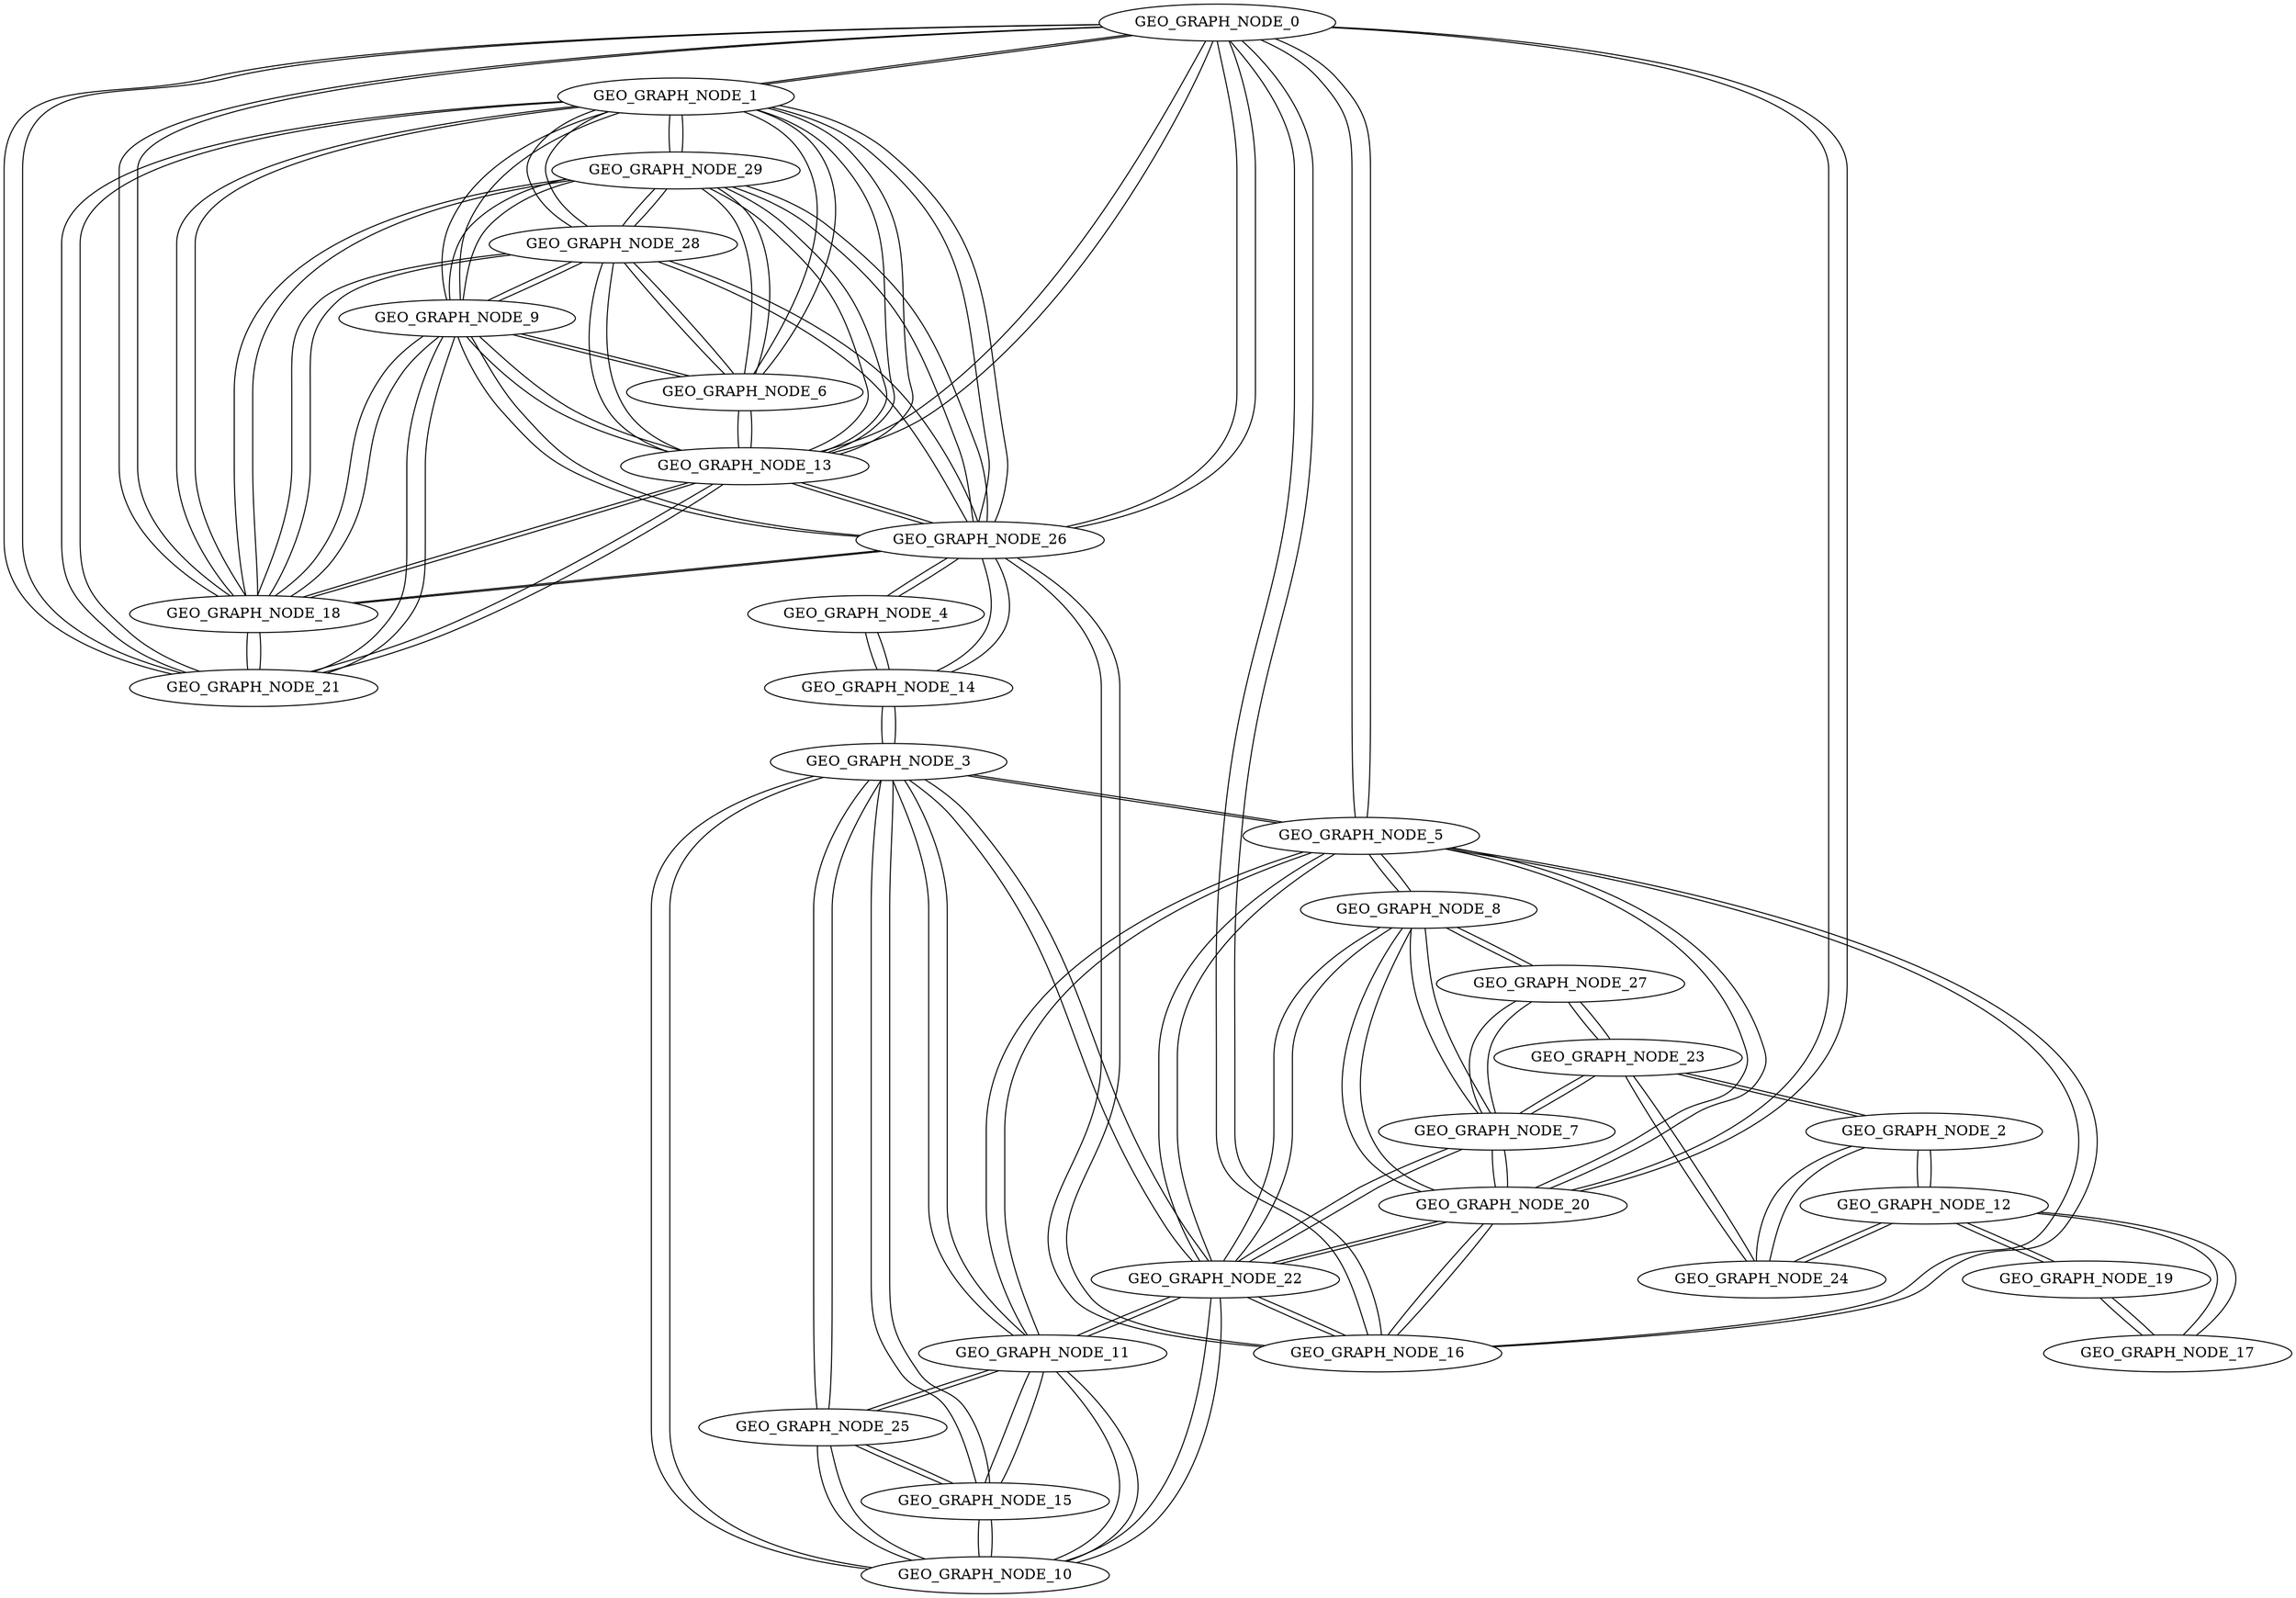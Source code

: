 graph GEO_GRAPH{
GEO_GRAPH_NODE_0 -- GEO_GRAPH_NODE_1;
GEO_GRAPH_NODE_0 -- GEO_GRAPH_NODE_5;
GEO_GRAPH_NODE_0 -- GEO_GRAPH_NODE_13;
GEO_GRAPH_NODE_0 -- GEO_GRAPH_NODE_16;
GEO_GRAPH_NODE_0 -- GEO_GRAPH_NODE_18;
GEO_GRAPH_NODE_0 -- GEO_GRAPH_NODE_20;
GEO_GRAPH_NODE_0 -- GEO_GRAPH_NODE_21;
GEO_GRAPH_NODE_0 -- GEO_GRAPH_NODE_26;
GEO_GRAPH_NODE_1 -- GEO_GRAPH_NODE_0;
GEO_GRAPH_NODE_1 -- GEO_GRAPH_NODE_6;
GEO_GRAPH_NODE_1 -- GEO_GRAPH_NODE_9;
GEO_GRAPH_NODE_1 -- GEO_GRAPH_NODE_13;
GEO_GRAPH_NODE_1 -- GEO_GRAPH_NODE_18;
GEO_GRAPH_NODE_1 -- GEO_GRAPH_NODE_21;
GEO_GRAPH_NODE_1 -- GEO_GRAPH_NODE_26;
GEO_GRAPH_NODE_1 -- GEO_GRAPH_NODE_28;
GEO_GRAPH_NODE_1 -- GEO_GRAPH_NODE_29;
GEO_GRAPH_NODE_2 -- GEO_GRAPH_NODE_12;
GEO_GRAPH_NODE_2 -- GEO_GRAPH_NODE_23;
GEO_GRAPH_NODE_2 -- GEO_GRAPH_NODE_24;
GEO_GRAPH_NODE_3 -- GEO_GRAPH_NODE_5;
GEO_GRAPH_NODE_3 -- GEO_GRAPH_NODE_10;
GEO_GRAPH_NODE_3 -- GEO_GRAPH_NODE_11;
GEO_GRAPH_NODE_3 -- GEO_GRAPH_NODE_14;
GEO_GRAPH_NODE_3 -- GEO_GRAPH_NODE_15;
GEO_GRAPH_NODE_3 -- GEO_GRAPH_NODE_22;
GEO_GRAPH_NODE_3 -- GEO_GRAPH_NODE_25;
GEO_GRAPH_NODE_4 -- GEO_GRAPH_NODE_14;
GEO_GRAPH_NODE_4 -- GEO_GRAPH_NODE_26;
GEO_GRAPH_NODE_5 -- GEO_GRAPH_NODE_0;
GEO_GRAPH_NODE_5 -- GEO_GRAPH_NODE_3;
GEO_GRAPH_NODE_5 -- GEO_GRAPH_NODE_8;
GEO_GRAPH_NODE_5 -- GEO_GRAPH_NODE_11;
GEO_GRAPH_NODE_5 -- GEO_GRAPH_NODE_16;
GEO_GRAPH_NODE_5 -- GEO_GRAPH_NODE_20;
GEO_GRAPH_NODE_5 -- GEO_GRAPH_NODE_22;
GEO_GRAPH_NODE_6 -- GEO_GRAPH_NODE_1;
GEO_GRAPH_NODE_6 -- GEO_GRAPH_NODE_9;
GEO_GRAPH_NODE_6 -- GEO_GRAPH_NODE_13;
GEO_GRAPH_NODE_6 -- GEO_GRAPH_NODE_28;
GEO_GRAPH_NODE_6 -- GEO_GRAPH_NODE_29;
GEO_GRAPH_NODE_7 -- GEO_GRAPH_NODE_8;
GEO_GRAPH_NODE_7 -- GEO_GRAPH_NODE_20;
GEO_GRAPH_NODE_7 -- GEO_GRAPH_NODE_22;
GEO_GRAPH_NODE_7 -- GEO_GRAPH_NODE_23;
GEO_GRAPH_NODE_7 -- GEO_GRAPH_NODE_27;
GEO_GRAPH_NODE_8 -- GEO_GRAPH_NODE_5;
GEO_GRAPH_NODE_8 -- GEO_GRAPH_NODE_7;
GEO_GRAPH_NODE_8 -- GEO_GRAPH_NODE_20;
GEO_GRAPH_NODE_8 -- GEO_GRAPH_NODE_22;
GEO_GRAPH_NODE_8 -- GEO_GRAPH_NODE_27;
GEO_GRAPH_NODE_9 -- GEO_GRAPH_NODE_1;
GEO_GRAPH_NODE_9 -- GEO_GRAPH_NODE_6;
GEO_GRAPH_NODE_9 -- GEO_GRAPH_NODE_13;
GEO_GRAPH_NODE_9 -- GEO_GRAPH_NODE_18;
GEO_GRAPH_NODE_9 -- GEO_GRAPH_NODE_21;
GEO_GRAPH_NODE_9 -- GEO_GRAPH_NODE_26;
GEO_GRAPH_NODE_9 -- GEO_GRAPH_NODE_28;
GEO_GRAPH_NODE_9 -- GEO_GRAPH_NODE_29;
GEO_GRAPH_NODE_10 -- GEO_GRAPH_NODE_3;
GEO_GRAPH_NODE_10 -- GEO_GRAPH_NODE_11;
GEO_GRAPH_NODE_10 -- GEO_GRAPH_NODE_15;
GEO_GRAPH_NODE_10 -- GEO_GRAPH_NODE_22;
GEO_GRAPH_NODE_10 -- GEO_GRAPH_NODE_25;
GEO_GRAPH_NODE_11 -- GEO_GRAPH_NODE_3;
GEO_GRAPH_NODE_11 -- GEO_GRAPH_NODE_5;
GEO_GRAPH_NODE_11 -- GEO_GRAPH_NODE_10;
GEO_GRAPH_NODE_11 -- GEO_GRAPH_NODE_15;
GEO_GRAPH_NODE_11 -- GEO_GRAPH_NODE_22;
GEO_GRAPH_NODE_11 -- GEO_GRAPH_NODE_25;
GEO_GRAPH_NODE_12 -- GEO_GRAPH_NODE_2;
GEO_GRAPH_NODE_12 -- GEO_GRAPH_NODE_17;
GEO_GRAPH_NODE_12 -- GEO_GRAPH_NODE_19;
GEO_GRAPH_NODE_12 -- GEO_GRAPH_NODE_24;
GEO_GRAPH_NODE_13 -- GEO_GRAPH_NODE_0;
GEO_GRAPH_NODE_13 -- GEO_GRAPH_NODE_1;
GEO_GRAPH_NODE_13 -- GEO_GRAPH_NODE_6;
GEO_GRAPH_NODE_13 -- GEO_GRAPH_NODE_9;
GEO_GRAPH_NODE_13 -- GEO_GRAPH_NODE_18;
GEO_GRAPH_NODE_13 -- GEO_GRAPH_NODE_21;
GEO_GRAPH_NODE_13 -- GEO_GRAPH_NODE_26;
GEO_GRAPH_NODE_13 -- GEO_GRAPH_NODE_28;
GEO_GRAPH_NODE_13 -- GEO_GRAPH_NODE_29;
GEO_GRAPH_NODE_14 -- GEO_GRAPH_NODE_3;
GEO_GRAPH_NODE_14 -- GEO_GRAPH_NODE_4;
GEO_GRAPH_NODE_14 -- GEO_GRAPH_NODE_26;
GEO_GRAPH_NODE_15 -- GEO_GRAPH_NODE_3;
GEO_GRAPH_NODE_15 -- GEO_GRAPH_NODE_10;
GEO_GRAPH_NODE_15 -- GEO_GRAPH_NODE_11;
GEO_GRAPH_NODE_15 -- GEO_GRAPH_NODE_25;
GEO_GRAPH_NODE_16 -- GEO_GRAPH_NODE_0;
GEO_GRAPH_NODE_16 -- GEO_GRAPH_NODE_5;
GEO_GRAPH_NODE_16 -- GEO_GRAPH_NODE_20;
GEO_GRAPH_NODE_16 -- GEO_GRAPH_NODE_22;
GEO_GRAPH_NODE_16 -- GEO_GRAPH_NODE_26;
GEO_GRAPH_NODE_17 -- GEO_GRAPH_NODE_12;
GEO_GRAPH_NODE_17 -- GEO_GRAPH_NODE_19;
GEO_GRAPH_NODE_18 -- GEO_GRAPH_NODE_0;
GEO_GRAPH_NODE_18 -- GEO_GRAPH_NODE_1;
GEO_GRAPH_NODE_18 -- GEO_GRAPH_NODE_9;
GEO_GRAPH_NODE_18 -- GEO_GRAPH_NODE_13;
GEO_GRAPH_NODE_18 -- GEO_GRAPH_NODE_21;
GEO_GRAPH_NODE_18 -- GEO_GRAPH_NODE_26;
GEO_GRAPH_NODE_18 -- GEO_GRAPH_NODE_28;
GEO_GRAPH_NODE_18 -- GEO_GRAPH_NODE_29;
GEO_GRAPH_NODE_19 -- GEO_GRAPH_NODE_12;
GEO_GRAPH_NODE_19 -- GEO_GRAPH_NODE_17;
GEO_GRAPH_NODE_20 -- GEO_GRAPH_NODE_0;
GEO_GRAPH_NODE_20 -- GEO_GRAPH_NODE_5;
GEO_GRAPH_NODE_20 -- GEO_GRAPH_NODE_7;
GEO_GRAPH_NODE_20 -- GEO_GRAPH_NODE_8;
GEO_GRAPH_NODE_20 -- GEO_GRAPH_NODE_16;
GEO_GRAPH_NODE_20 -- GEO_GRAPH_NODE_22;
GEO_GRAPH_NODE_21 -- GEO_GRAPH_NODE_0;
GEO_GRAPH_NODE_21 -- GEO_GRAPH_NODE_1;
GEO_GRAPH_NODE_21 -- GEO_GRAPH_NODE_9;
GEO_GRAPH_NODE_21 -- GEO_GRAPH_NODE_13;
GEO_GRAPH_NODE_21 -- GEO_GRAPH_NODE_18;
GEO_GRAPH_NODE_22 -- GEO_GRAPH_NODE_3;
GEO_GRAPH_NODE_22 -- GEO_GRAPH_NODE_5;
GEO_GRAPH_NODE_22 -- GEO_GRAPH_NODE_7;
GEO_GRAPH_NODE_22 -- GEO_GRAPH_NODE_8;
GEO_GRAPH_NODE_22 -- GEO_GRAPH_NODE_10;
GEO_GRAPH_NODE_22 -- GEO_GRAPH_NODE_11;
GEO_GRAPH_NODE_22 -- GEO_GRAPH_NODE_16;
GEO_GRAPH_NODE_22 -- GEO_GRAPH_NODE_20;
GEO_GRAPH_NODE_23 -- GEO_GRAPH_NODE_2;
GEO_GRAPH_NODE_23 -- GEO_GRAPH_NODE_7;
GEO_GRAPH_NODE_23 -- GEO_GRAPH_NODE_24;
GEO_GRAPH_NODE_23 -- GEO_GRAPH_NODE_27;
GEO_GRAPH_NODE_24 -- GEO_GRAPH_NODE_2;
GEO_GRAPH_NODE_24 -- GEO_GRAPH_NODE_12;
GEO_GRAPH_NODE_24 -- GEO_GRAPH_NODE_23;
GEO_GRAPH_NODE_25 -- GEO_GRAPH_NODE_3;
GEO_GRAPH_NODE_25 -- GEO_GRAPH_NODE_10;
GEO_GRAPH_NODE_25 -- GEO_GRAPH_NODE_11;
GEO_GRAPH_NODE_25 -- GEO_GRAPH_NODE_15;
GEO_GRAPH_NODE_26 -- GEO_GRAPH_NODE_0;
GEO_GRAPH_NODE_26 -- GEO_GRAPH_NODE_1;
GEO_GRAPH_NODE_26 -- GEO_GRAPH_NODE_4;
GEO_GRAPH_NODE_26 -- GEO_GRAPH_NODE_9;
GEO_GRAPH_NODE_26 -- GEO_GRAPH_NODE_13;
GEO_GRAPH_NODE_26 -- GEO_GRAPH_NODE_14;
GEO_GRAPH_NODE_26 -- GEO_GRAPH_NODE_16;
GEO_GRAPH_NODE_26 -- GEO_GRAPH_NODE_18;
GEO_GRAPH_NODE_26 -- GEO_GRAPH_NODE_28;
GEO_GRAPH_NODE_26 -- GEO_GRAPH_NODE_29;
GEO_GRAPH_NODE_27 -- GEO_GRAPH_NODE_7;
GEO_GRAPH_NODE_27 -- GEO_GRAPH_NODE_8;
GEO_GRAPH_NODE_27 -- GEO_GRAPH_NODE_23;
GEO_GRAPH_NODE_28 -- GEO_GRAPH_NODE_1;
GEO_GRAPH_NODE_28 -- GEO_GRAPH_NODE_6;
GEO_GRAPH_NODE_28 -- GEO_GRAPH_NODE_9;
GEO_GRAPH_NODE_28 -- GEO_GRAPH_NODE_13;
GEO_GRAPH_NODE_28 -- GEO_GRAPH_NODE_18;
GEO_GRAPH_NODE_28 -- GEO_GRAPH_NODE_26;
GEO_GRAPH_NODE_28 -- GEO_GRAPH_NODE_29;
GEO_GRAPH_NODE_29 -- GEO_GRAPH_NODE_1;
GEO_GRAPH_NODE_29 -- GEO_GRAPH_NODE_6;
GEO_GRAPH_NODE_29 -- GEO_GRAPH_NODE_9;
GEO_GRAPH_NODE_29 -- GEO_GRAPH_NODE_13;
GEO_GRAPH_NODE_29 -- GEO_GRAPH_NODE_18;
GEO_GRAPH_NODE_29 -- GEO_GRAPH_NODE_26;
GEO_GRAPH_NODE_29 -- GEO_GRAPH_NODE_28;
}
